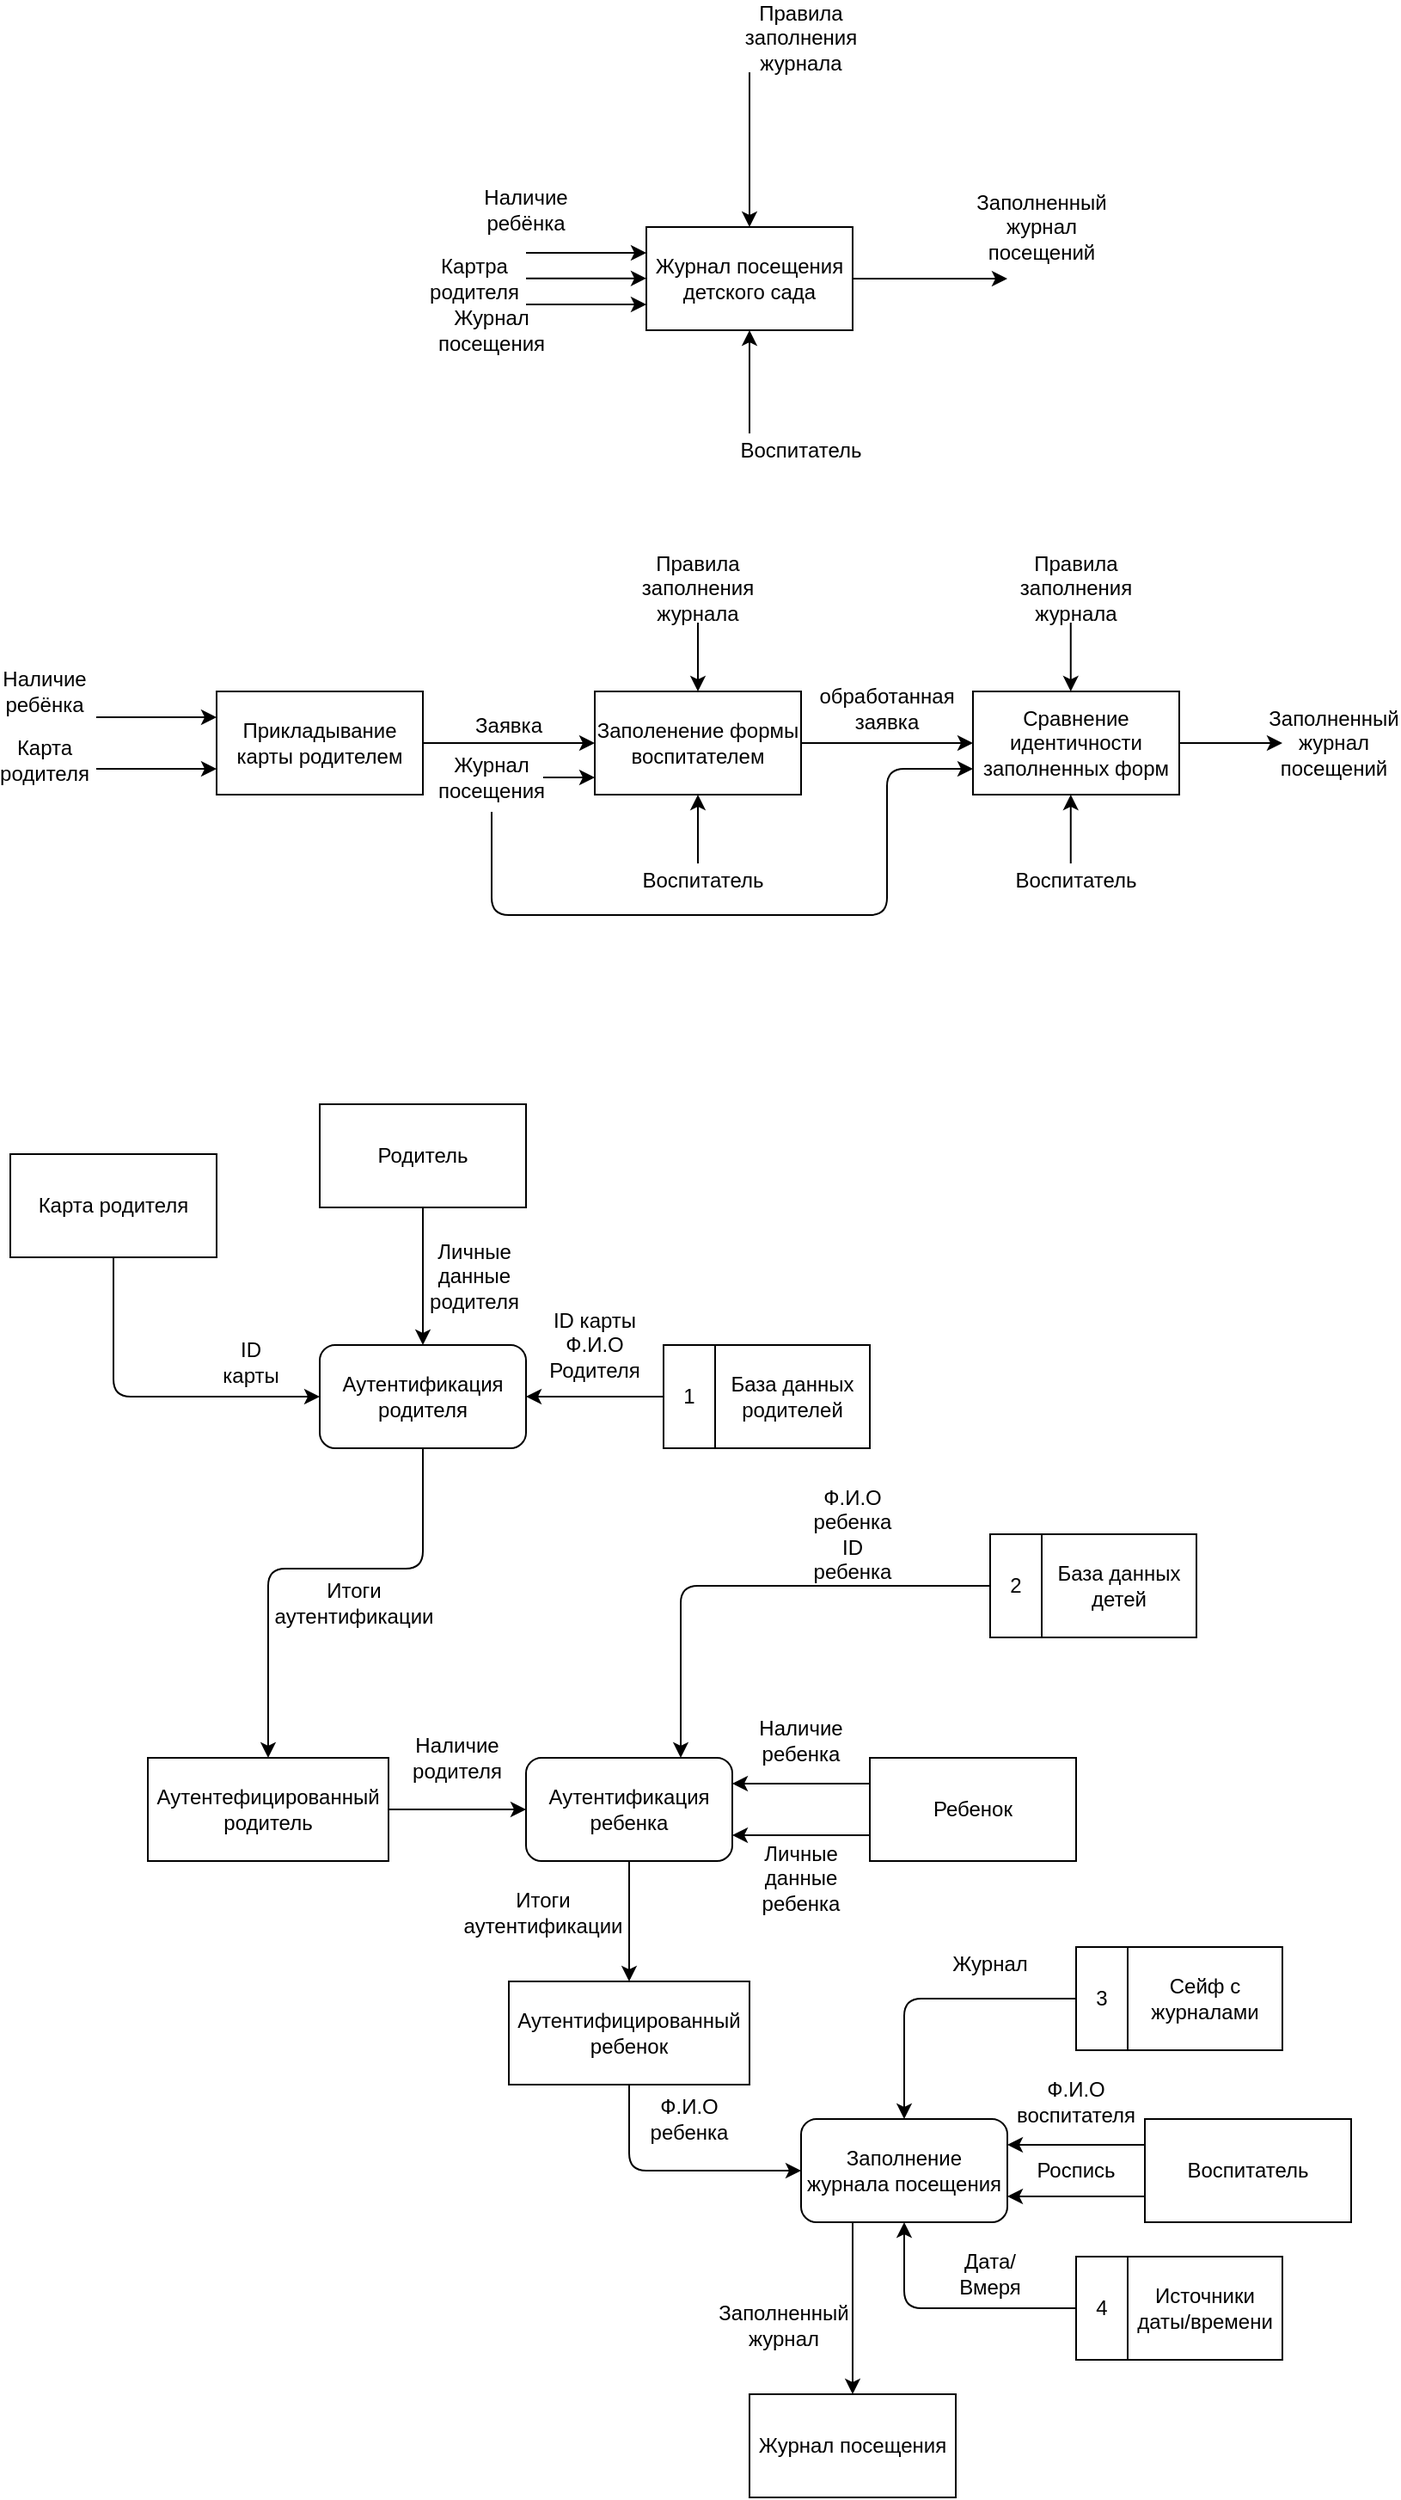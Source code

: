 <mxfile version="12.7.6" type="device"><diagram id="0UZTfxBMXSMFoaXpbxbw" name="Page-1"><mxGraphModel dx="1054" dy="387" grid="1" gridSize="10" guides="1" tooltips="1" connect="1" arrows="1" fold="1" page="1" pageScale="1" pageWidth="827" pageHeight="1169" math="0" shadow="0"><root><mxCell id="0"/><mxCell id="1" parent="0"/><mxCell id="uiTaBMc6CpD-roN6WN5O-42" value="Журнал посещения детского сада" style="rounded=0;whiteSpace=wrap;html=1;" parent="1" vertex="1"><mxGeometry x="389" y="150" width="120" height="60" as="geometry"/></mxCell><mxCell id="uiTaBMc6CpD-roN6WN5O-44" value="" style="endArrow=classic;html=1;entryX=0;entryY=0.25;entryDx=0;entryDy=0;" parent="1" target="uiTaBMc6CpD-roN6WN5O-42" edge="1"><mxGeometry width="50" height="50" relative="1" as="geometry"><mxPoint x="319" y="165" as="sourcePoint"/><mxPoint x="439" y="230" as="targetPoint"/></mxGeometry></mxCell><mxCell id="uiTaBMc6CpD-roN6WN5O-47" value="Наличие ребёнка&lt;br&gt;" style="text;html=1;strokeColor=none;fillColor=none;align=center;verticalAlign=middle;whiteSpace=wrap;rounded=0;" parent="1" vertex="1"><mxGeometry x="299" y="130" width="40" height="20" as="geometry"/></mxCell><mxCell id="uiTaBMc6CpD-roN6WN5O-48" value="" style="endArrow=classic;html=1;entryX=0;entryY=0.75;entryDx=0;entryDy=0;" parent="1" target="uiTaBMc6CpD-roN6WN5O-42" edge="1"><mxGeometry width="50" height="50" relative="1" as="geometry"><mxPoint x="319" y="195" as="sourcePoint"/><mxPoint x="349" y="230" as="targetPoint"/></mxGeometry></mxCell><mxCell id="uiTaBMc6CpD-roN6WN5O-49" value="Журнал посещения" style="text;html=1;strokeColor=none;fillColor=none;align=center;verticalAlign=middle;whiteSpace=wrap;rounded=0;" parent="1" vertex="1"><mxGeometry x="279" y="200" width="40" height="20" as="geometry"/></mxCell><mxCell id="uiTaBMc6CpD-roN6WN5O-50" value="" style="endArrow=classic;html=1;entryX=0.5;entryY=1;entryDx=0;entryDy=0;" parent="1" target="uiTaBMc6CpD-roN6WN5O-42" edge="1"><mxGeometry width="50" height="50" relative="1" as="geometry"><mxPoint x="449" y="270" as="sourcePoint"/><mxPoint x="319" y="240" as="targetPoint"/></mxGeometry></mxCell><mxCell id="uiTaBMc6CpD-roN6WN5O-51" value="Воспитатель" style="text;html=1;strokeColor=none;fillColor=none;align=center;verticalAlign=middle;whiteSpace=wrap;rounded=0;" parent="1" vertex="1"><mxGeometry x="459" y="270" width="40" height="20" as="geometry"/></mxCell><mxCell id="uiTaBMc6CpD-roN6WN5O-54" value="" style="endArrow=classic;html=1;entryX=0.5;entryY=0;entryDx=0;entryDy=0;" parent="1" target="uiTaBMc6CpD-roN6WN5O-42" edge="1"><mxGeometry width="50" height="50" relative="1" as="geometry"><mxPoint x="449" y="60" as="sourcePoint"/><mxPoint x="319" y="310" as="targetPoint"/></mxGeometry></mxCell><mxCell id="uiTaBMc6CpD-roN6WN5O-55" value="Правила заполнения журнала" style="text;html=1;strokeColor=none;fillColor=none;align=center;verticalAlign=middle;whiteSpace=wrap;rounded=0;" parent="1" vertex="1"><mxGeometry x="459" y="30" width="40" height="20" as="geometry"/></mxCell><mxCell id="uiTaBMc6CpD-roN6WN5O-56" value="" style="endArrow=classic;html=1;exitX=1;exitY=0.5;exitDx=0;exitDy=0;" parent="1" source="uiTaBMc6CpD-roN6WN5O-42" edge="1"><mxGeometry width="50" height="50" relative="1" as="geometry"><mxPoint x="269" y="360" as="sourcePoint"/><mxPoint x="599" y="180" as="targetPoint"/></mxGeometry></mxCell><mxCell id="uiTaBMc6CpD-roN6WN5O-57" value="Заполненный журнал посещений" style="text;html=1;strokeColor=none;fillColor=none;align=center;verticalAlign=middle;whiteSpace=wrap;rounded=0;" parent="1" vertex="1"><mxGeometry x="599" y="140" width="40" height="20" as="geometry"/></mxCell><mxCell id="uiTaBMc6CpD-roN6WN5O-58" value="" style="endArrow=classic;html=1;entryX=0;entryY=0.25;entryDx=0;entryDy=0;" parent="1" edge="1"><mxGeometry width="50" height="50" relative="1" as="geometry"><mxPoint x="69" y="435" as="sourcePoint"/><mxPoint x="139" y="435" as="targetPoint"/></mxGeometry></mxCell><mxCell id="uiTaBMc6CpD-roN6WN5O-59" value="Наличие ребёнка&lt;br&gt;" style="text;html=1;strokeColor=none;fillColor=none;align=center;verticalAlign=middle;whiteSpace=wrap;rounded=0;" parent="1" vertex="1"><mxGeometry x="19" y="410" width="40" height="20" as="geometry"/></mxCell><mxCell id="uiTaBMc6CpD-roN6WN5O-60" value="" style="endArrow=classic;html=1;entryX=0;entryY=0.75;entryDx=0;entryDy=0;" parent="1" edge="1"><mxGeometry width="50" height="50" relative="1" as="geometry"><mxPoint x="69" y="465" as="sourcePoint"/><mxPoint x="139" y="465" as="targetPoint"/></mxGeometry></mxCell><mxCell id="uiTaBMc6CpD-roN6WN5O-61" value="Карта родителя" style="text;html=1;strokeColor=none;fillColor=none;align=center;verticalAlign=middle;whiteSpace=wrap;rounded=0;" parent="1" vertex="1"><mxGeometry x="19" y="450" width="40" height="20" as="geometry"/></mxCell><mxCell id="uiTaBMc6CpD-roN6WN5O-62" value="Прикладывание карты родителем" style="rounded=0;whiteSpace=wrap;html=1;" parent="1" vertex="1"><mxGeometry x="139" y="420" width="120" height="60" as="geometry"/></mxCell><mxCell id="uiTaBMc6CpD-roN6WN5O-63" value="" style="endArrow=classic;html=1;exitX=1;exitY=0.5;exitDx=0;exitDy=0;" parent="1" source="uiTaBMc6CpD-roN6WN5O-62" target="uiTaBMc6CpD-roN6WN5O-64" edge="1"><mxGeometry width="50" height="50" relative="1" as="geometry"><mxPoint x="19" y="560" as="sourcePoint"/><mxPoint x="319" y="450" as="targetPoint"/></mxGeometry></mxCell><mxCell id="uiTaBMc6CpD-roN6WN5O-64" value="Заполенение формы воспитателем" style="rounded=0;whiteSpace=wrap;html=1;" parent="1" vertex="1"><mxGeometry x="359" y="420" width="120" height="60" as="geometry"/></mxCell><mxCell id="uiTaBMc6CpD-roN6WN5O-65" value="Заявка" style="text;html=1;strokeColor=none;fillColor=none;align=center;verticalAlign=middle;whiteSpace=wrap;rounded=0;" parent="1" vertex="1"><mxGeometry x="289" y="430" width="40" height="20" as="geometry"/></mxCell><mxCell id="uiTaBMc6CpD-roN6WN5O-66" value="" style="endArrow=classic;html=1;entryX=0.5;entryY=1;entryDx=0;entryDy=0;" parent="1" target="uiTaBMc6CpD-roN6WN5O-64" edge="1"><mxGeometry width="50" height="50" relative="1" as="geometry"><mxPoint x="419" y="520" as="sourcePoint"/><mxPoint x="69" y="510" as="targetPoint"/></mxGeometry></mxCell><mxCell id="uiTaBMc6CpD-roN6WN5O-67" value="Воспитатель" style="text;html=1;strokeColor=none;fillColor=none;align=center;verticalAlign=middle;whiteSpace=wrap;rounded=0;" parent="1" vertex="1"><mxGeometry x="402.12" y="520" width="40" height="20" as="geometry"/></mxCell><mxCell id="uiTaBMc6CpD-roN6WN5O-70" value="" style="endArrow=classic;html=1;entryX=0.5;entryY=0;entryDx=0;entryDy=0;" parent="1" target="uiTaBMc6CpD-roN6WN5O-64" edge="1"><mxGeometry width="50" height="50" relative="1" as="geometry"><mxPoint x="419" y="380" as="sourcePoint"/><mxPoint x="69" y="560" as="targetPoint"/></mxGeometry></mxCell><mxCell id="uiTaBMc6CpD-roN6WN5O-71" value="Правила заполнения журнала" style="text;html=1;strokeColor=none;fillColor=none;align=center;verticalAlign=middle;whiteSpace=wrap;rounded=0;" parent="1" vertex="1"><mxGeometry x="399" y="350" width="40" height="20" as="geometry"/></mxCell><mxCell id="uiTaBMc6CpD-roN6WN5O-72" value="" style="endArrow=classic;html=1;exitX=1;exitY=0.5;exitDx=0;exitDy=0;" parent="1" source="uiTaBMc6CpD-roN6WN5O-64" edge="1"><mxGeometry width="50" height="50" relative="1" as="geometry"><mxPoint x="19" y="610" as="sourcePoint"/><mxPoint x="579" y="450" as="targetPoint"/></mxGeometry></mxCell><mxCell id="uiTaBMc6CpD-roN6WN5O-73" value="Сравнение идентичности заполненных форм" style="rounded=0;whiteSpace=wrap;html=1;" parent="1" vertex="1"><mxGeometry x="579" y="420" width="120" height="60" as="geometry"/></mxCell><mxCell id="uiTaBMc6CpD-roN6WN5O-74" value="обработанная заявка&lt;br&gt;" style="text;html=1;strokeColor=none;fillColor=none;align=center;verticalAlign=middle;whiteSpace=wrap;rounded=0;" parent="1" vertex="1"><mxGeometry x="509" y="420" width="40" height="20" as="geometry"/></mxCell><mxCell id="uiTaBMc6CpD-roN6WN5O-75" value="" style="endArrow=classic;html=1;exitX=1;exitY=0.5;exitDx=0;exitDy=0;" parent="1" source="uiTaBMc6CpD-roN6WN5O-73" edge="1"><mxGeometry width="50" height="50" relative="1" as="geometry"><mxPoint x="19" y="610" as="sourcePoint"/><mxPoint x="759" y="450" as="targetPoint"/></mxGeometry></mxCell><mxCell id="uiTaBMc6CpD-roN6WN5O-76" value="Заполненный журнал посещений" style="text;html=1;strokeColor=none;fillColor=none;align=center;verticalAlign=middle;whiteSpace=wrap;rounded=0;" parent="1" vertex="1"><mxGeometry x="769" y="440" width="40" height="20" as="geometry"/></mxCell><mxCell id="uiTaBMc6CpD-roN6WN5O-77" value="" style="endArrow=classic;html=1;entryX=0.5;entryY=1;entryDx=0;entryDy=0;" parent="1" edge="1"><mxGeometry width="50" height="50" relative="1" as="geometry"><mxPoint x="635.88" y="520" as="sourcePoint"/><mxPoint x="635.88" y="480.0" as="targetPoint"/></mxGeometry></mxCell><mxCell id="uiTaBMc6CpD-roN6WN5O-78" value="Воспитатель" style="text;html=1;strokeColor=none;fillColor=none;align=center;verticalAlign=middle;whiteSpace=wrap;rounded=0;" parent="1" vertex="1"><mxGeometry x="619" y="520" width="40" height="20" as="geometry"/></mxCell><mxCell id="uiTaBMc6CpD-roN6WN5O-79" value="" style="endArrow=classic;html=1;entryX=0.5;entryY=0;entryDx=0;entryDy=0;" parent="1" edge="1"><mxGeometry width="50" height="50" relative="1" as="geometry"><mxPoint x="635.88" y="380" as="sourcePoint"/><mxPoint x="635.88" y="420" as="targetPoint"/></mxGeometry></mxCell><mxCell id="uiTaBMc6CpD-roN6WN5O-80" value="Правила заполнения журнала" style="text;html=1;strokeColor=none;fillColor=none;align=center;verticalAlign=middle;whiteSpace=wrap;rounded=0;" parent="1" vertex="1"><mxGeometry x="619" y="350" width="40" height="20" as="geometry"/></mxCell><mxCell id="uiTaBMc6CpD-roN6WN5O-84" value="" style="endArrow=classic;html=1;entryX=0;entryY=0.75;entryDx=0;entryDy=0;" parent="1" target="uiTaBMc6CpD-roN6WN5O-73" edge="1"><mxGeometry width="50" height="50" relative="1" as="geometry"><mxPoint x="299" y="490" as="sourcePoint"/><mxPoint x="559" y="500" as="targetPoint"/><Array as="points"><mxPoint x="299" y="550"/><mxPoint x="529" y="550"/><mxPoint x="529" y="465"/></Array></mxGeometry></mxCell><mxCell id="BQ9y9E_nkZWJH9UhBa6b-1" value="Журнал посещения" style="text;html=1;strokeColor=none;fillColor=none;align=center;verticalAlign=middle;whiteSpace=wrap;rounded=0;" parent="1" vertex="1"><mxGeometry x="279" y="460" width="40" height="20" as="geometry"/></mxCell><mxCell id="BQ9y9E_nkZWJH9UhBa6b-4" value="" style="endArrow=classic;html=1;" parent="1" edge="1"><mxGeometry width="50" height="50" relative="1" as="geometry"><mxPoint x="329" y="470" as="sourcePoint"/><mxPoint x="359" y="470" as="targetPoint"/><Array as="points"><mxPoint x="329" y="470"/></Array></mxGeometry></mxCell><mxCell id="BQ9y9E_nkZWJH9UhBa6b-7" value="" style="endArrow=classic;html=1;entryX=0;entryY=0.75;entryDx=0;entryDy=0;" parent="1" edge="1"><mxGeometry width="50" height="50" relative="1" as="geometry"><mxPoint x="319" y="179.86" as="sourcePoint"/><mxPoint x="389" y="179.86" as="targetPoint"/></mxGeometry></mxCell><mxCell id="BQ9y9E_nkZWJH9UhBa6b-8" value="Картра родителя" style="text;html=1;strokeColor=none;fillColor=none;align=center;verticalAlign=middle;whiteSpace=wrap;rounded=0;" parent="1" vertex="1"><mxGeometry x="269" y="170" width="40" height="20" as="geometry"/></mxCell><mxCell id="3tewdnB7_sNhP6YAL7Ik-2" value="Аутентификация родителя" style="rounded=1;whiteSpace=wrap;html=1;" vertex="1" parent="1"><mxGeometry x="199" y="800" width="120" height="60" as="geometry"/></mxCell><mxCell id="3tewdnB7_sNhP6YAL7Ik-3" value="Родитель" style="rounded=0;whiteSpace=wrap;html=1;" vertex="1" parent="1"><mxGeometry x="199" y="660" width="120" height="60" as="geometry"/></mxCell><mxCell id="3tewdnB7_sNhP6YAL7Ik-4" value="Карта родителя" style="rounded=0;whiteSpace=wrap;html=1;" vertex="1" parent="1"><mxGeometry x="19" y="689" width="120" height="60" as="geometry"/></mxCell><mxCell id="3tewdnB7_sNhP6YAL7Ik-5" value="" style="endArrow=classic;html=1;exitX=0.5;exitY=1;exitDx=0;exitDy=0;entryX=0;entryY=0.5;entryDx=0;entryDy=0;" edge="1" parent="1" source="3tewdnB7_sNhP6YAL7Ik-4" target="3tewdnB7_sNhP6YAL7Ik-2"><mxGeometry width="50" height="50" relative="1" as="geometry"><mxPoint x="119" y="830" as="sourcePoint"/><mxPoint x="189" y="750" as="targetPoint"/><Array as="points"><mxPoint x="79" y="830"/></Array></mxGeometry></mxCell><mxCell id="3tewdnB7_sNhP6YAL7Ik-7" value="" style="endArrow=classic;html=1;exitX=0.5;exitY=1;exitDx=0;exitDy=0;" edge="1" parent="1" source="3tewdnB7_sNhP6YAL7Ik-3" target="3tewdnB7_sNhP6YAL7Ik-2"><mxGeometry width="50" height="50" relative="1" as="geometry"><mxPoint x="369" y="790" as="sourcePoint"/><mxPoint x="419" y="740" as="targetPoint"/></mxGeometry></mxCell><mxCell id="3tewdnB7_sNhP6YAL7Ik-8" value="" style="rounded=0;whiteSpace=wrap;html=1;" vertex="1" parent="1"><mxGeometry x="399" y="800" width="120" height="60" as="geometry"/></mxCell><mxCell id="3tewdnB7_sNhP6YAL7Ik-9" value="" style="endArrow=none;html=1;exitX=0.25;exitY=1;exitDx=0;exitDy=0;entryX=0.25;entryY=0;entryDx=0;entryDy=0;" edge="1" parent="1" source="3tewdnB7_sNhP6YAL7Ik-8" target="3tewdnB7_sNhP6YAL7Ik-8"><mxGeometry width="50" height="50" relative="1" as="geometry"><mxPoint x="409" y="970" as="sourcePoint"/><mxPoint x="459" y="920" as="targetPoint"/></mxGeometry></mxCell><mxCell id="3tewdnB7_sNhP6YAL7Ik-10" value="1" style="text;html=1;strokeColor=none;fillColor=none;align=center;verticalAlign=middle;whiteSpace=wrap;rounded=0;" vertex="1" parent="1"><mxGeometry x="399" y="800" width="30" height="60" as="geometry"/></mxCell><mxCell id="3tewdnB7_sNhP6YAL7Ik-11" value="База данных родителей" style="text;html=1;strokeColor=none;fillColor=none;align=center;verticalAlign=middle;whiteSpace=wrap;rounded=0;" vertex="1" parent="1"><mxGeometry x="429" y="800" width="90" height="60" as="geometry"/></mxCell><mxCell id="3tewdnB7_sNhP6YAL7Ik-12" value="" style="endArrow=classic;html=1;exitX=0;exitY=0.5;exitDx=0;exitDy=0;entryX=1;entryY=0.5;entryDx=0;entryDy=0;" edge="1" parent="1" source="3tewdnB7_sNhP6YAL7Ik-10" target="3tewdnB7_sNhP6YAL7Ik-2"><mxGeometry width="50" height="50" relative="1" as="geometry"><mxPoint x="449" y="770" as="sourcePoint"/><mxPoint x="499" y="720" as="targetPoint"/></mxGeometry></mxCell><mxCell id="3tewdnB7_sNhP6YAL7Ik-13" value="Личные данные родителя" style="text;html=1;strokeColor=none;fillColor=none;align=center;verticalAlign=middle;whiteSpace=wrap;rounded=0;" vertex="1" parent="1"><mxGeometry x="269" y="750" width="40" height="20" as="geometry"/></mxCell><mxCell id="3tewdnB7_sNhP6YAL7Ik-14" value="ID карты" style="text;html=1;strokeColor=none;fillColor=none;align=center;verticalAlign=middle;whiteSpace=wrap;rounded=0;" vertex="1" parent="1"><mxGeometry x="139" y="800" width="40" height="20" as="geometry"/></mxCell><mxCell id="3tewdnB7_sNhP6YAL7Ik-15" value="ID карты Ф.И.О Родителя" style="text;html=1;strokeColor=none;fillColor=none;align=center;verticalAlign=middle;whiteSpace=wrap;rounded=0;" vertex="1" parent="1"><mxGeometry x="339" y="790" width="40" height="20" as="geometry"/></mxCell><mxCell id="3tewdnB7_sNhP6YAL7Ik-16" value="Аутентификация ребенка" style="rounded=1;whiteSpace=wrap;html=1;" vertex="1" parent="1"><mxGeometry x="319" y="1040" width="120" height="60" as="geometry"/></mxCell><mxCell id="3tewdnB7_sNhP6YAL7Ik-17" value="" style="endArrow=classic;html=1;exitX=0.5;exitY=1;exitDx=0;exitDy=0;entryX=0.5;entryY=0;entryDx=0;entryDy=0;" edge="1" parent="1" source="3tewdnB7_sNhP6YAL7Ik-2" target="3tewdnB7_sNhP6YAL7Ik-34"><mxGeometry width="50" height="50" relative="1" as="geometry"><mxPoint x="279" y="960" as="sourcePoint"/><mxPoint x="329" y="910" as="targetPoint"/><Array as="points"><mxPoint x="259" y="930"/><mxPoint x="169" y="930"/></Array></mxGeometry></mxCell><mxCell id="3tewdnB7_sNhP6YAL7Ik-18" value="Ребенок" style="rounded=0;whiteSpace=wrap;html=1;" vertex="1" parent="1"><mxGeometry x="519" y="1040" width="120" height="60" as="geometry"/></mxCell><mxCell id="3tewdnB7_sNhP6YAL7Ik-20" value="Наличие ребенка" style="text;html=1;strokeColor=none;fillColor=none;align=center;verticalAlign=middle;whiteSpace=wrap;rounded=0;" vertex="1" parent="1"><mxGeometry x="459" y="1020" width="40" height="20" as="geometry"/></mxCell><mxCell id="3tewdnB7_sNhP6YAL7Ik-23" value="" style="endArrow=classic;html=1;exitX=0;exitY=0.25;exitDx=0;exitDy=0;entryX=1;entryY=0.25;entryDx=0;entryDy=0;" edge="1" parent="1" source="3tewdnB7_sNhP6YAL7Ik-18" target="3tewdnB7_sNhP6YAL7Ik-16"><mxGeometry width="50" height="50" relative="1" as="geometry"><mxPoint x="469" y="1060" as="sourcePoint"/><mxPoint x="519" y="1010" as="targetPoint"/></mxGeometry></mxCell><mxCell id="3tewdnB7_sNhP6YAL7Ik-24" value="" style="endArrow=classic;html=1;exitX=0;exitY=0.75;exitDx=0;exitDy=0;entryX=1;entryY=0.75;entryDx=0;entryDy=0;" edge="1" parent="1" source="3tewdnB7_sNhP6YAL7Ik-18" target="3tewdnB7_sNhP6YAL7Ik-16"><mxGeometry width="50" height="50" relative="1" as="geometry"><mxPoint x="469" y="1150" as="sourcePoint"/><mxPoint x="519" y="1100" as="targetPoint"/></mxGeometry></mxCell><mxCell id="3tewdnB7_sNhP6YAL7Ik-25" value="Личные данные ребенка" style="text;html=1;strokeColor=none;fillColor=none;align=center;verticalAlign=middle;whiteSpace=wrap;rounded=0;" vertex="1" parent="1"><mxGeometry x="459" y="1100" width="40" height="20" as="geometry"/></mxCell><mxCell id="3tewdnB7_sNhP6YAL7Ik-26" value="" style="rounded=0;whiteSpace=wrap;html=1;" vertex="1" parent="1"><mxGeometry x="589" y="910" width="120" height="60" as="geometry"/></mxCell><mxCell id="3tewdnB7_sNhP6YAL7Ik-27" value="" style="endArrow=none;html=1;exitX=0.25;exitY=1;exitDx=0;exitDy=0;entryX=0.25;entryY=0;entryDx=0;entryDy=0;" edge="1" parent="1" source="3tewdnB7_sNhP6YAL7Ik-26" target="3tewdnB7_sNhP6YAL7Ik-26"><mxGeometry width="50" height="50" relative="1" as="geometry"><mxPoint x="599" y="1080" as="sourcePoint"/><mxPoint x="649" y="1030" as="targetPoint"/></mxGeometry></mxCell><mxCell id="3tewdnB7_sNhP6YAL7Ik-28" value="2" style="text;html=1;strokeColor=none;fillColor=none;align=center;verticalAlign=middle;whiteSpace=wrap;rounded=0;" vertex="1" parent="1"><mxGeometry x="589" y="910" width="30" height="60" as="geometry"/></mxCell><mxCell id="3tewdnB7_sNhP6YAL7Ik-29" value="База данных детей" style="text;html=1;strokeColor=none;fillColor=none;align=center;verticalAlign=middle;whiteSpace=wrap;rounded=0;" vertex="1" parent="1"><mxGeometry x="619" y="910" width="90" height="60" as="geometry"/></mxCell><mxCell id="3tewdnB7_sNhP6YAL7Ik-30" value="" style="endArrow=classic;html=1;exitX=0;exitY=0.5;exitDx=0;exitDy=0;entryX=0.75;entryY=0;entryDx=0;entryDy=0;" edge="1" parent="1" source="3tewdnB7_sNhP6YAL7Ik-28" target="3tewdnB7_sNhP6YAL7Ik-16"><mxGeometry width="50" height="50" relative="1" as="geometry"><mxPoint x="749" y="985" as="sourcePoint"/><mxPoint x="799" y="935" as="targetPoint"/><Array as="points"><mxPoint x="409" y="940"/></Array></mxGeometry></mxCell><mxCell id="3tewdnB7_sNhP6YAL7Ik-32" value="Ф.И.О ребенка&lt;br&gt;ID ребенка" style="text;html=1;strokeColor=none;fillColor=none;align=center;verticalAlign=middle;whiteSpace=wrap;rounded=0;" vertex="1" parent="1"><mxGeometry x="489" y="900" width="40" height="20" as="geometry"/></mxCell><mxCell id="3tewdnB7_sNhP6YAL7Ik-34" value="Аутентефицированный родитель" style="rounded=0;whiteSpace=wrap;html=1;" vertex="1" parent="1"><mxGeometry x="99" y="1040" width="140" height="60" as="geometry"/></mxCell><mxCell id="3tewdnB7_sNhP6YAL7Ik-35" value="" style="endArrow=classic;html=1;exitX=1;exitY=0.5;exitDx=0;exitDy=0;entryX=0;entryY=0.5;entryDx=0;entryDy=0;" edge="1" parent="1" source="3tewdnB7_sNhP6YAL7Ik-34" target="3tewdnB7_sNhP6YAL7Ik-16"><mxGeometry width="50" height="50" relative="1" as="geometry"><mxPoint x="289" y="1020" as="sourcePoint"/><mxPoint x="339" y="970" as="targetPoint"/></mxGeometry></mxCell><mxCell id="3tewdnB7_sNhP6YAL7Ik-36" value="Итоги аутентификации" style="text;html=1;strokeColor=none;fillColor=none;align=center;verticalAlign=middle;whiteSpace=wrap;rounded=0;" vertex="1" parent="1"><mxGeometry x="199" y="940" width="40" height="20" as="geometry"/></mxCell><mxCell id="3tewdnB7_sNhP6YAL7Ik-37" value="Наличие родителя" style="text;html=1;strokeColor=none;fillColor=none;align=center;verticalAlign=middle;whiteSpace=wrap;rounded=0;" vertex="1" parent="1"><mxGeometry x="259" y="1030" width="40" height="20" as="geometry"/></mxCell><mxCell id="3tewdnB7_sNhP6YAL7Ik-38" value="" style="endArrow=classic;html=1;exitX=0.5;exitY=1;exitDx=0;exitDy=0;" edge="1" parent="1" source="3tewdnB7_sNhP6YAL7Ik-16" target="3tewdnB7_sNhP6YAL7Ik-39"><mxGeometry width="50" height="50" relative="1" as="geometry"><mxPoint x="379" y="1230" as="sourcePoint"/><mxPoint x="379" y="1170" as="targetPoint"/></mxGeometry></mxCell><mxCell id="3tewdnB7_sNhP6YAL7Ik-39" value="Аутентифицированный ребенок" style="rounded=0;whiteSpace=wrap;html=1;" vertex="1" parent="1"><mxGeometry x="309" y="1170" width="140" height="60" as="geometry"/></mxCell><mxCell id="3tewdnB7_sNhP6YAL7Ik-40" value="Итоги аутентификации" style="text;html=1;strokeColor=none;fillColor=none;align=center;verticalAlign=middle;whiteSpace=wrap;rounded=0;" vertex="1" parent="1"><mxGeometry x="309" y="1120" width="40" height="20" as="geometry"/></mxCell><mxCell id="3tewdnB7_sNhP6YAL7Ik-41" value="Заполнение журнала посещения" style="rounded=1;whiteSpace=wrap;html=1;" vertex="1" parent="1"><mxGeometry x="479" y="1250" width="120" height="60" as="geometry"/></mxCell><mxCell id="3tewdnB7_sNhP6YAL7Ik-42" value="" style="rounded=0;whiteSpace=wrap;html=1;" vertex="1" parent="1"><mxGeometry x="639" y="1150" width="120" height="60" as="geometry"/></mxCell><mxCell id="3tewdnB7_sNhP6YAL7Ik-43" value="" style="endArrow=none;html=1;exitX=0.25;exitY=1;exitDx=0;exitDy=0;entryX=0.25;entryY=0;entryDx=0;entryDy=0;" edge="1" parent="1" source="3tewdnB7_sNhP6YAL7Ik-42" target="3tewdnB7_sNhP6YAL7Ik-42"><mxGeometry width="50" height="50" relative="1" as="geometry"><mxPoint x="649" y="1320" as="sourcePoint"/><mxPoint x="699" y="1270" as="targetPoint"/></mxGeometry></mxCell><mxCell id="3tewdnB7_sNhP6YAL7Ik-44" value="3" style="text;html=1;strokeColor=none;fillColor=none;align=center;verticalAlign=middle;whiteSpace=wrap;rounded=0;" vertex="1" parent="1"><mxGeometry x="639" y="1150" width="30" height="60" as="geometry"/></mxCell><mxCell id="3tewdnB7_sNhP6YAL7Ik-45" value="Сейф с журналами" style="text;html=1;strokeColor=none;fillColor=none;align=center;verticalAlign=middle;whiteSpace=wrap;rounded=0;" vertex="1" parent="1"><mxGeometry x="669" y="1150" width="90" height="60" as="geometry"/></mxCell><mxCell id="3tewdnB7_sNhP6YAL7Ik-46" value="" style="endArrow=classic;html=1;exitX=0;exitY=0.5;exitDx=0;exitDy=0;entryX=0.5;entryY=0;entryDx=0;entryDy=0;" edge="1" parent="1" source="3tewdnB7_sNhP6YAL7Ik-44" target="3tewdnB7_sNhP6YAL7Ik-41"><mxGeometry width="50" height="50" relative="1" as="geometry"><mxPoint x="489" y="1220" as="sourcePoint"/><mxPoint x="539" y="1170" as="targetPoint"/><Array as="points"><mxPoint x="539" y="1180"/></Array></mxGeometry></mxCell><mxCell id="3tewdnB7_sNhP6YAL7Ik-47" value="Журнал" style="text;html=1;strokeColor=none;fillColor=none;align=center;verticalAlign=middle;whiteSpace=wrap;rounded=0;" vertex="1" parent="1"><mxGeometry x="569" y="1150" width="40" height="20" as="geometry"/></mxCell><mxCell id="3tewdnB7_sNhP6YAL7Ik-48" value="" style="endArrow=classic;html=1;exitX=0.5;exitY=1;exitDx=0;exitDy=0;entryX=0;entryY=0.5;entryDx=0;entryDy=0;" edge="1" parent="1" source="3tewdnB7_sNhP6YAL7Ik-39" target="3tewdnB7_sNhP6YAL7Ik-41"><mxGeometry width="50" height="50" relative="1" as="geometry"><mxPoint x="349" y="1350" as="sourcePoint"/><mxPoint x="399" y="1300" as="targetPoint"/><Array as="points"><mxPoint x="379" y="1280"/></Array></mxGeometry></mxCell><mxCell id="3tewdnB7_sNhP6YAL7Ik-49" value="Ф.И.О ребенка" style="text;html=1;strokeColor=none;fillColor=none;align=center;verticalAlign=middle;whiteSpace=wrap;rounded=0;" vertex="1" parent="1"><mxGeometry x="394" y="1240" width="40" height="20" as="geometry"/></mxCell><mxCell id="3tewdnB7_sNhP6YAL7Ik-50" value="Воспитатель" style="rounded=0;whiteSpace=wrap;html=1;" vertex="1" parent="1"><mxGeometry x="679" y="1250" width="120" height="60" as="geometry"/></mxCell><mxCell id="3tewdnB7_sNhP6YAL7Ik-51" value="" style="endArrow=classic;html=1;exitX=0;exitY=0.25;exitDx=0;exitDy=0;entryX=1;entryY=0.25;entryDx=0;entryDy=0;" edge="1" parent="1" source="3tewdnB7_sNhP6YAL7Ik-50" target="3tewdnB7_sNhP6YAL7Ik-41"><mxGeometry width="50" height="50" relative="1" as="geometry"><mxPoint x="709" y="1420" as="sourcePoint"/><mxPoint x="759" y="1370" as="targetPoint"/></mxGeometry></mxCell><mxCell id="3tewdnB7_sNhP6YAL7Ik-52" value="Ф.И.О воспитателя" style="text;html=1;strokeColor=none;fillColor=none;align=center;verticalAlign=middle;whiteSpace=wrap;rounded=0;" vertex="1" parent="1"><mxGeometry x="619" y="1230" width="40" height="20" as="geometry"/></mxCell><mxCell id="3tewdnB7_sNhP6YAL7Ik-53" value="" style="endArrow=classic;html=1;exitX=0;exitY=0.75;exitDx=0;exitDy=0;entryX=1;entryY=0.75;entryDx=0;entryDy=0;" edge="1" parent="1" source="3tewdnB7_sNhP6YAL7Ik-50" target="3tewdnB7_sNhP6YAL7Ik-41"><mxGeometry width="50" height="50" relative="1" as="geometry"><mxPoint x="569" y="1390" as="sourcePoint"/><mxPoint x="619" y="1340" as="targetPoint"/></mxGeometry></mxCell><mxCell id="3tewdnB7_sNhP6YAL7Ik-54" value="Роспись" style="text;html=1;strokeColor=none;fillColor=none;align=center;verticalAlign=middle;whiteSpace=wrap;rounded=0;" vertex="1" parent="1"><mxGeometry x="619" y="1270" width="40" height="20" as="geometry"/></mxCell><mxCell id="3tewdnB7_sNhP6YAL7Ik-56" value="" style="rounded=0;whiteSpace=wrap;html=1;" vertex="1" parent="1"><mxGeometry x="639" y="1330" width="120" height="60" as="geometry"/></mxCell><mxCell id="3tewdnB7_sNhP6YAL7Ik-57" value="" style="endArrow=none;html=1;exitX=0.25;exitY=1;exitDx=0;exitDy=0;entryX=0.25;entryY=0;entryDx=0;entryDy=0;" edge="1" parent="1" source="3tewdnB7_sNhP6YAL7Ik-56" target="3tewdnB7_sNhP6YAL7Ik-56"><mxGeometry width="50" height="50" relative="1" as="geometry"><mxPoint x="649" y="1500" as="sourcePoint"/><mxPoint x="699" y="1450" as="targetPoint"/></mxGeometry></mxCell><mxCell id="3tewdnB7_sNhP6YAL7Ik-58" value="4" style="text;html=1;strokeColor=none;fillColor=none;align=center;verticalAlign=middle;whiteSpace=wrap;rounded=0;" vertex="1" parent="1"><mxGeometry x="639" y="1330" width="30" height="60" as="geometry"/></mxCell><mxCell id="3tewdnB7_sNhP6YAL7Ik-59" value="Источники даты/времени" style="text;html=1;strokeColor=none;fillColor=none;align=center;verticalAlign=middle;whiteSpace=wrap;rounded=0;" vertex="1" parent="1"><mxGeometry x="669" y="1330" width="90" height="60" as="geometry"/></mxCell><mxCell id="3tewdnB7_sNhP6YAL7Ik-60" value="" style="endArrow=classic;html=1;entryX=0.5;entryY=1;entryDx=0;entryDy=0;exitX=0;exitY=0.5;exitDx=0;exitDy=0;" edge="1" parent="1" source="3tewdnB7_sNhP6YAL7Ik-58" target="3tewdnB7_sNhP6YAL7Ik-41"><mxGeometry width="50" height="50" relative="1" as="geometry"><mxPoint x="559" y="1410" as="sourcePoint"/><mxPoint x="609" y="1360" as="targetPoint"/><Array as="points"><mxPoint x="539" y="1360"/></Array></mxGeometry></mxCell><mxCell id="3tewdnB7_sNhP6YAL7Ik-61" value="Дата/Вмеря" style="text;html=1;strokeColor=none;fillColor=none;align=center;verticalAlign=middle;whiteSpace=wrap;rounded=0;" vertex="1" parent="1"><mxGeometry x="569" y="1330" width="40" height="20" as="geometry"/></mxCell><mxCell id="3tewdnB7_sNhP6YAL7Ik-64" value="" style="endArrow=classic;html=1;exitX=0.25;exitY=1;exitDx=0;exitDy=0;entryX=0.5;entryY=0;entryDx=0;entryDy=0;" edge="1" parent="1" source="3tewdnB7_sNhP6YAL7Ik-41" target="3tewdnB7_sNhP6YAL7Ik-65"><mxGeometry width="50" height="50" relative="1" as="geometry"><mxPoint x="489" y="1420" as="sourcePoint"/><mxPoint x="509" y="1410" as="targetPoint"/></mxGeometry></mxCell><mxCell id="3tewdnB7_sNhP6YAL7Ik-65" value="Журнал посещения" style="rounded=0;whiteSpace=wrap;html=1;" vertex="1" parent="1"><mxGeometry x="449" y="1410" width="120" height="60" as="geometry"/></mxCell><mxCell id="3tewdnB7_sNhP6YAL7Ik-66" value="Заполненный журнал" style="text;html=1;strokeColor=none;fillColor=none;align=center;verticalAlign=middle;whiteSpace=wrap;rounded=0;" vertex="1" parent="1"><mxGeometry x="449" y="1360" width="40" height="20" as="geometry"/></mxCell></root></mxGraphModel></diagram></mxfile>